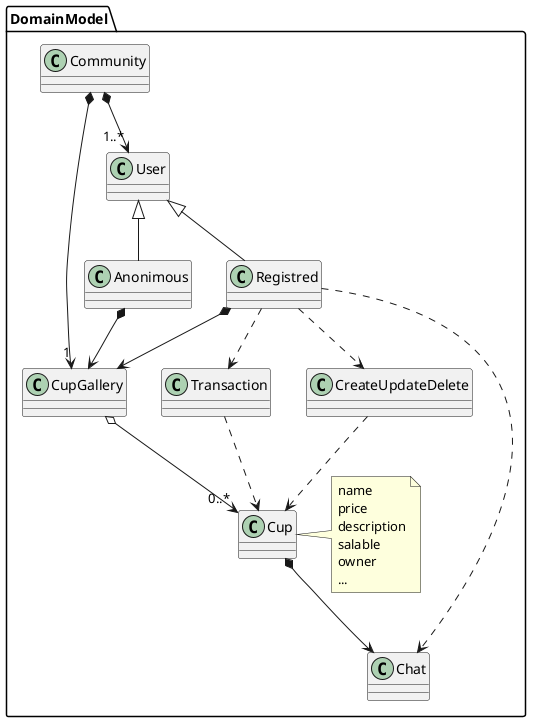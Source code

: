 @startuml domainModel
namespace DomainModel{
class Community    
class User
class Registred
class Anonimous
class CupGallery
class Cup
note left: name\nprice\ndescription\nsalable\nowner\n...
class Chat
class Transaction
class CreateUpdateDelete
Community *-->"1..*" User
Community *-->"1" CupGallery
CupGallery o-->"0..*" Cup
Cup *--> Chat
Anonimous *--> CupGallery
Registred *--> CupGallery
User  <|-- Registred
User  <|-- Anonimous
Registred ..> Transaction
Registred ..> Chat
Registred ..> CreateUpdateDelete
CreateUpdateDelete ..> Cup
Transaction ..>Cup 
}
@enduml